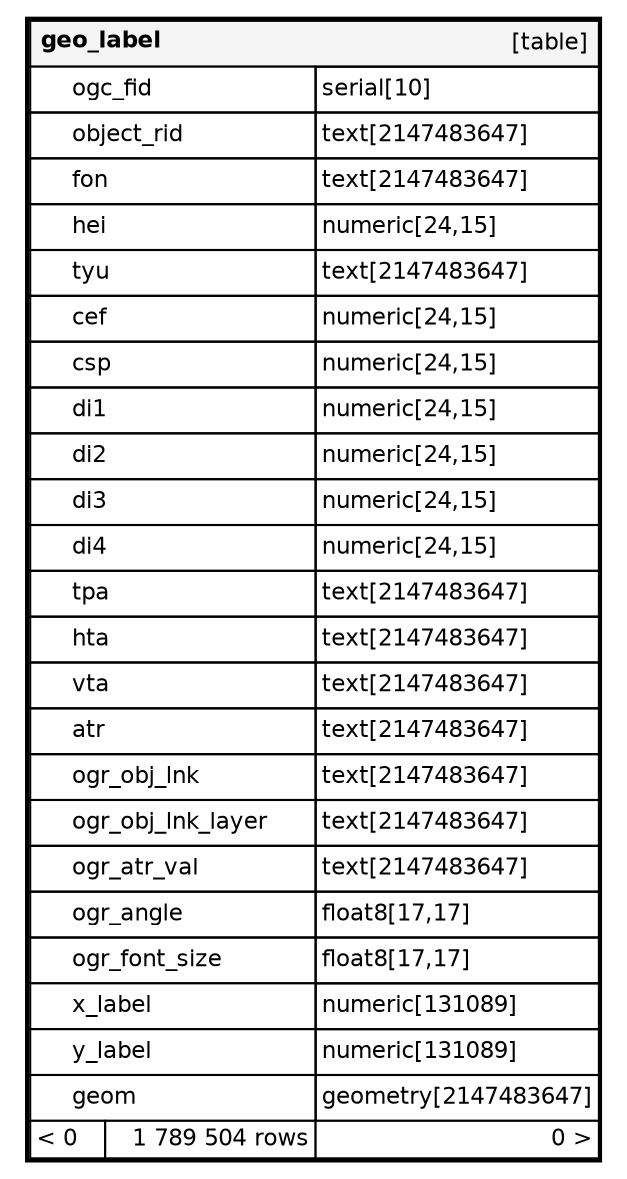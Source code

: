 // dot 2.40 on Linux 4.15.0-43-generic
// SchemaSpy rev Unknown
digraph "geo_label" {
  graph [
    rankdir="RL"
    bgcolor="#ffffff"
    nodesep="0.18"
    ranksep="0.46"
    fontname="Helvetica"
    fontsize="11"
    ration="compress"
  ];
  node [
    fontname="Helvetica"
    fontsize="11"
    shape="plaintext"
  ];
  edge [
    arrowsize="0.8"
  ];
  "geo_label" [
   label=<
    <TABLE BORDER="2" CELLBORDER="1" CELLSPACING="0" BGCOLOR="#ffffff">
      <TR><TD COLSPAN="4"  BGCOLOR="#f5f5f5"><TABLE BORDER="0" CELLSPACING="0"><TR><TD ALIGN="LEFT"><B>geo_label</B></TD><TD ALIGN="RIGHT">[table]</TD></TR></TABLE></TD></TR>
      <TR><TD PORT="ogc_fid" COLSPAN="2" BGCOLOR="#ffffff" ALIGN="LEFT"><TABLE BORDER="0" CELLSPACING="0" ALIGN="LEFT"><TR ALIGN="LEFT"><TD ALIGN="LEFT" FIXEDSIZE="TRUE" WIDTH="15" HEIGHT="16"></TD><TD ALIGN="LEFT" FIXEDSIZE="TRUE" WIDTH="116" HEIGHT="16">ogc_fid</TD></TR></TABLE></TD><TD PORT="ogc_fid.type" ALIGN="LEFT">serial[10]</TD></TR>
      <TR><TD PORT="object_rid" COLSPAN="2" ALIGN="LEFT"><TABLE BORDER="0" CELLSPACING="0" ALIGN="LEFT"><TR ALIGN="LEFT"><TD ALIGN="LEFT" FIXEDSIZE="TRUE" WIDTH="15" HEIGHT="16"></TD><TD ALIGN="LEFT" FIXEDSIZE="TRUE" WIDTH="116" HEIGHT="16">object_rid</TD></TR></TABLE></TD><TD PORT="object_rid.type" ALIGN="LEFT">text[2147483647]</TD></TR>
      <TR><TD PORT="fon" COLSPAN="2" ALIGN="LEFT"><TABLE BORDER="0" CELLSPACING="0" ALIGN="LEFT"><TR ALIGN="LEFT"><TD ALIGN="LEFT" FIXEDSIZE="TRUE" WIDTH="15" HEIGHT="16"></TD><TD ALIGN="LEFT" FIXEDSIZE="TRUE" WIDTH="116" HEIGHT="16">fon</TD></TR></TABLE></TD><TD PORT="fon.type" ALIGN="LEFT">text[2147483647]</TD></TR>
      <TR><TD PORT="hei" COLSPAN="2" ALIGN="LEFT"><TABLE BORDER="0" CELLSPACING="0" ALIGN="LEFT"><TR ALIGN="LEFT"><TD ALIGN="LEFT" FIXEDSIZE="TRUE" WIDTH="15" HEIGHT="16"></TD><TD ALIGN="LEFT" FIXEDSIZE="TRUE" WIDTH="116" HEIGHT="16">hei</TD></TR></TABLE></TD><TD PORT="hei.type" ALIGN="LEFT">numeric[24,15]</TD></TR>
      <TR><TD PORT="tyu" COLSPAN="2" ALIGN="LEFT"><TABLE BORDER="0" CELLSPACING="0" ALIGN="LEFT"><TR ALIGN="LEFT"><TD ALIGN="LEFT" FIXEDSIZE="TRUE" WIDTH="15" HEIGHT="16"></TD><TD ALIGN="LEFT" FIXEDSIZE="TRUE" WIDTH="116" HEIGHT="16">tyu</TD></TR></TABLE></TD><TD PORT="tyu.type" ALIGN="LEFT">text[2147483647]</TD></TR>
      <TR><TD PORT="cef" COLSPAN="2" ALIGN="LEFT"><TABLE BORDER="0" CELLSPACING="0" ALIGN="LEFT"><TR ALIGN="LEFT"><TD ALIGN="LEFT" FIXEDSIZE="TRUE" WIDTH="15" HEIGHT="16"></TD><TD ALIGN="LEFT" FIXEDSIZE="TRUE" WIDTH="116" HEIGHT="16">cef</TD></TR></TABLE></TD><TD PORT="cef.type" ALIGN="LEFT">numeric[24,15]</TD></TR>
      <TR><TD PORT="csp" COLSPAN="2" ALIGN="LEFT"><TABLE BORDER="0" CELLSPACING="0" ALIGN="LEFT"><TR ALIGN="LEFT"><TD ALIGN="LEFT" FIXEDSIZE="TRUE" WIDTH="15" HEIGHT="16"></TD><TD ALIGN="LEFT" FIXEDSIZE="TRUE" WIDTH="116" HEIGHT="16">csp</TD></TR></TABLE></TD><TD PORT="csp.type" ALIGN="LEFT">numeric[24,15]</TD></TR>
      <TR><TD PORT="di1" COLSPAN="2" ALIGN="LEFT"><TABLE BORDER="0" CELLSPACING="0" ALIGN="LEFT"><TR ALIGN="LEFT"><TD ALIGN="LEFT" FIXEDSIZE="TRUE" WIDTH="15" HEIGHT="16"></TD><TD ALIGN="LEFT" FIXEDSIZE="TRUE" WIDTH="116" HEIGHT="16">di1</TD></TR></TABLE></TD><TD PORT="di1.type" ALIGN="LEFT">numeric[24,15]</TD></TR>
      <TR><TD PORT="di2" COLSPAN="2" ALIGN="LEFT"><TABLE BORDER="0" CELLSPACING="0" ALIGN="LEFT"><TR ALIGN="LEFT"><TD ALIGN="LEFT" FIXEDSIZE="TRUE" WIDTH="15" HEIGHT="16"></TD><TD ALIGN="LEFT" FIXEDSIZE="TRUE" WIDTH="116" HEIGHT="16">di2</TD></TR></TABLE></TD><TD PORT="di2.type" ALIGN="LEFT">numeric[24,15]</TD></TR>
      <TR><TD PORT="di3" COLSPAN="2" ALIGN="LEFT"><TABLE BORDER="0" CELLSPACING="0" ALIGN="LEFT"><TR ALIGN="LEFT"><TD ALIGN="LEFT" FIXEDSIZE="TRUE" WIDTH="15" HEIGHT="16"></TD><TD ALIGN="LEFT" FIXEDSIZE="TRUE" WIDTH="116" HEIGHT="16">di3</TD></TR></TABLE></TD><TD PORT="di3.type" ALIGN="LEFT">numeric[24,15]</TD></TR>
      <TR><TD PORT="di4" COLSPAN="2" ALIGN="LEFT"><TABLE BORDER="0" CELLSPACING="0" ALIGN="LEFT"><TR ALIGN="LEFT"><TD ALIGN="LEFT" FIXEDSIZE="TRUE" WIDTH="15" HEIGHT="16"></TD><TD ALIGN="LEFT" FIXEDSIZE="TRUE" WIDTH="116" HEIGHT="16">di4</TD></TR></TABLE></TD><TD PORT="di4.type" ALIGN="LEFT">numeric[24,15]</TD></TR>
      <TR><TD PORT="tpa" COLSPAN="2" ALIGN="LEFT"><TABLE BORDER="0" CELLSPACING="0" ALIGN="LEFT"><TR ALIGN="LEFT"><TD ALIGN="LEFT" FIXEDSIZE="TRUE" WIDTH="15" HEIGHT="16"></TD><TD ALIGN="LEFT" FIXEDSIZE="TRUE" WIDTH="116" HEIGHT="16">tpa</TD></TR></TABLE></TD><TD PORT="tpa.type" ALIGN="LEFT">text[2147483647]</TD></TR>
      <TR><TD PORT="hta" COLSPAN="2" ALIGN="LEFT"><TABLE BORDER="0" CELLSPACING="0" ALIGN="LEFT"><TR ALIGN="LEFT"><TD ALIGN="LEFT" FIXEDSIZE="TRUE" WIDTH="15" HEIGHT="16"></TD><TD ALIGN="LEFT" FIXEDSIZE="TRUE" WIDTH="116" HEIGHT="16">hta</TD></TR></TABLE></TD><TD PORT="hta.type" ALIGN="LEFT">text[2147483647]</TD></TR>
      <TR><TD PORT="vta" COLSPAN="2" ALIGN="LEFT"><TABLE BORDER="0" CELLSPACING="0" ALIGN="LEFT"><TR ALIGN="LEFT"><TD ALIGN="LEFT" FIXEDSIZE="TRUE" WIDTH="15" HEIGHT="16"></TD><TD ALIGN="LEFT" FIXEDSIZE="TRUE" WIDTH="116" HEIGHT="16">vta</TD></TR></TABLE></TD><TD PORT="vta.type" ALIGN="LEFT">text[2147483647]</TD></TR>
      <TR><TD PORT="atr" COLSPAN="2" ALIGN="LEFT"><TABLE BORDER="0" CELLSPACING="0" ALIGN="LEFT"><TR ALIGN="LEFT"><TD ALIGN="LEFT" FIXEDSIZE="TRUE" WIDTH="15" HEIGHT="16"></TD><TD ALIGN="LEFT" FIXEDSIZE="TRUE" WIDTH="116" HEIGHT="16">atr</TD></TR></TABLE></TD><TD PORT="atr.type" ALIGN="LEFT">text[2147483647]</TD></TR>
      <TR><TD PORT="ogr_obj_lnk" COLSPAN="2" ALIGN="LEFT"><TABLE BORDER="0" CELLSPACING="0" ALIGN="LEFT"><TR ALIGN="LEFT"><TD ALIGN="LEFT" FIXEDSIZE="TRUE" WIDTH="15" HEIGHT="16"></TD><TD ALIGN="LEFT" FIXEDSIZE="TRUE" WIDTH="116" HEIGHT="16">ogr_obj_lnk</TD></TR></TABLE></TD><TD PORT="ogr_obj_lnk.type" ALIGN="LEFT">text[2147483647]</TD></TR>
      <TR><TD PORT="ogr_obj_lnk_layer" COLSPAN="2" BGCOLOR="#ffffff" ALIGN="LEFT"><TABLE BORDER="0" CELLSPACING="0" ALIGN="LEFT"><TR ALIGN="LEFT"><TD ALIGN="LEFT" FIXEDSIZE="TRUE" WIDTH="15" HEIGHT="16"></TD><TD ALIGN="LEFT" FIXEDSIZE="TRUE" WIDTH="116" HEIGHT="16">ogr_obj_lnk_layer</TD></TR></TABLE></TD><TD PORT="ogr_obj_lnk_layer.type" ALIGN="LEFT">text[2147483647]</TD></TR>
      <TR><TD PORT="ogr_atr_val" COLSPAN="2" ALIGN="LEFT"><TABLE BORDER="0" CELLSPACING="0" ALIGN="LEFT"><TR ALIGN="LEFT"><TD ALIGN="LEFT" FIXEDSIZE="TRUE" WIDTH="15" HEIGHT="16"></TD><TD ALIGN="LEFT" FIXEDSIZE="TRUE" WIDTH="116" HEIGHT="16">ogr_atr_val</TD></TR></TABLE></TD><TD PORT="ogr_atr_val.type" ALIGN="LEFT">text[2147483647]</TD></TR>
      <TR><TD PORT="ogr_angle" COLSPAN="2" ALIGN="LEFT"><TABLE BORDER="0" CELLSPACING="0" ALIGN="LEFT"><TR ALIGN="LEFT"><TD ALIGN="LEFT" FIXEDSIZE="TRUE" WIDTH="15" HEIGHT="16"></TD><TD ALIGN="LEFT" FIXEDSIZE="TRUE" WIDTH="116" HEIGHT="16">ogr_angle</TD></TR></TABLE></TD><TD PORT="ogr_angle.type" ALIGN="LEFT">float8[17,17]</TD></TR>
      <TR><TD PORT="ogr_font_size" COLSPAN="2" ALIGN="LEFT"><TABLE BORDER="0" CELLSPACING="0" ALIGN="LEFT"><TR ALIGN="LEFT"><TD ALIGN="LEFT" FIXEDSIZE="TRUE" WIDTH="15" HEIGHT="16"></TD><TD ALIGN="LEFT" FIXEDSIZE="TRUE" WIDTH="116" HEIGHT="16">ogr_font_size</TD></TR></TABLE></TD><TD PORT="ogr_font_size.type" ALIGN="LEFT">float8[17,17]</TD></TR>
      <TR><TD PORT="x_label" COLSPAN="2" BGCOLOR="#ffffff" ALIGN="LEFT"><TABLE BORDER="0" CELLSPACING="0" ALIGN="LEFT"><TR ALIGN="LEFT"><TD ALIGN="LEFT" FIXEDSIZE="TRUE" WIDTH="15" HEIGHT="16"></TD><TD ALIGN="LEFT" FIXEDSIZE="TRUE" WIDTH="116" HEIGHT="16">x_label</TD></TR></TABLE></TD><TD PORT="x_label.type" ALIGN="LEFT">numeric[131089]</TD></TR>
      <TR><TD PORT="y_label" COLSPAN="2" BGCOLOR="#ffffff" ALIGN="LEFT"><TABLE BORDER="0" CELLSPACING="0" ALIGN="LEFT"><TR ALIGN="LEFT"><TD ALIGN="LEFT" FIXEDSIZE="TRUE" WIDTH="15" HEIGHT="16"></TD><TD ALIGN="LEFT" FIXEDSIZE="TRUE" WIDTH="116" HEIGHT="16">y_label</TD></TR></TABLE></TD><TD PORT="y_label.type" ALIGN="LEFT">numeric[131089]</TD></TR>
      <TR><TD PORT="geom" COLSPAN="2" BGCOLOR="#ffffff" ALIGN="LEFT"><TABLE BORDER="0" CELLSPACING="0" ALIGN="LEFT"><TR ALIGN="LEFT"><TD ALIGN="LEFT" FIXEDSIZE="TRUE" WIDTH="15" HEIGHT="16"></TD><TD ALIGN="LEFT" FIXEDSIZE="TRUE" WIDTH="116" HEIGHT="16">geom</TD></TR></TABLE></TD><TD PORT="geom.type" ALIGN="LEFT">geometry[2147483647]</TD></TR>
      <TR><TD ALIGN="LEFT" BGCOLOR="#ffffff">&lt; 0</TD><TD ALIGN="RIGHT" BGCOLOR="#ffffff">1 789 504 rows</TD><TD ALIGN="RIGHT" BGCOLOR="#ffffff">0 &gt;</TD></TR>
    </TABLE>>
    URL="tables/geo_label.html"
    tooltip="geo_label"
  ];
}
